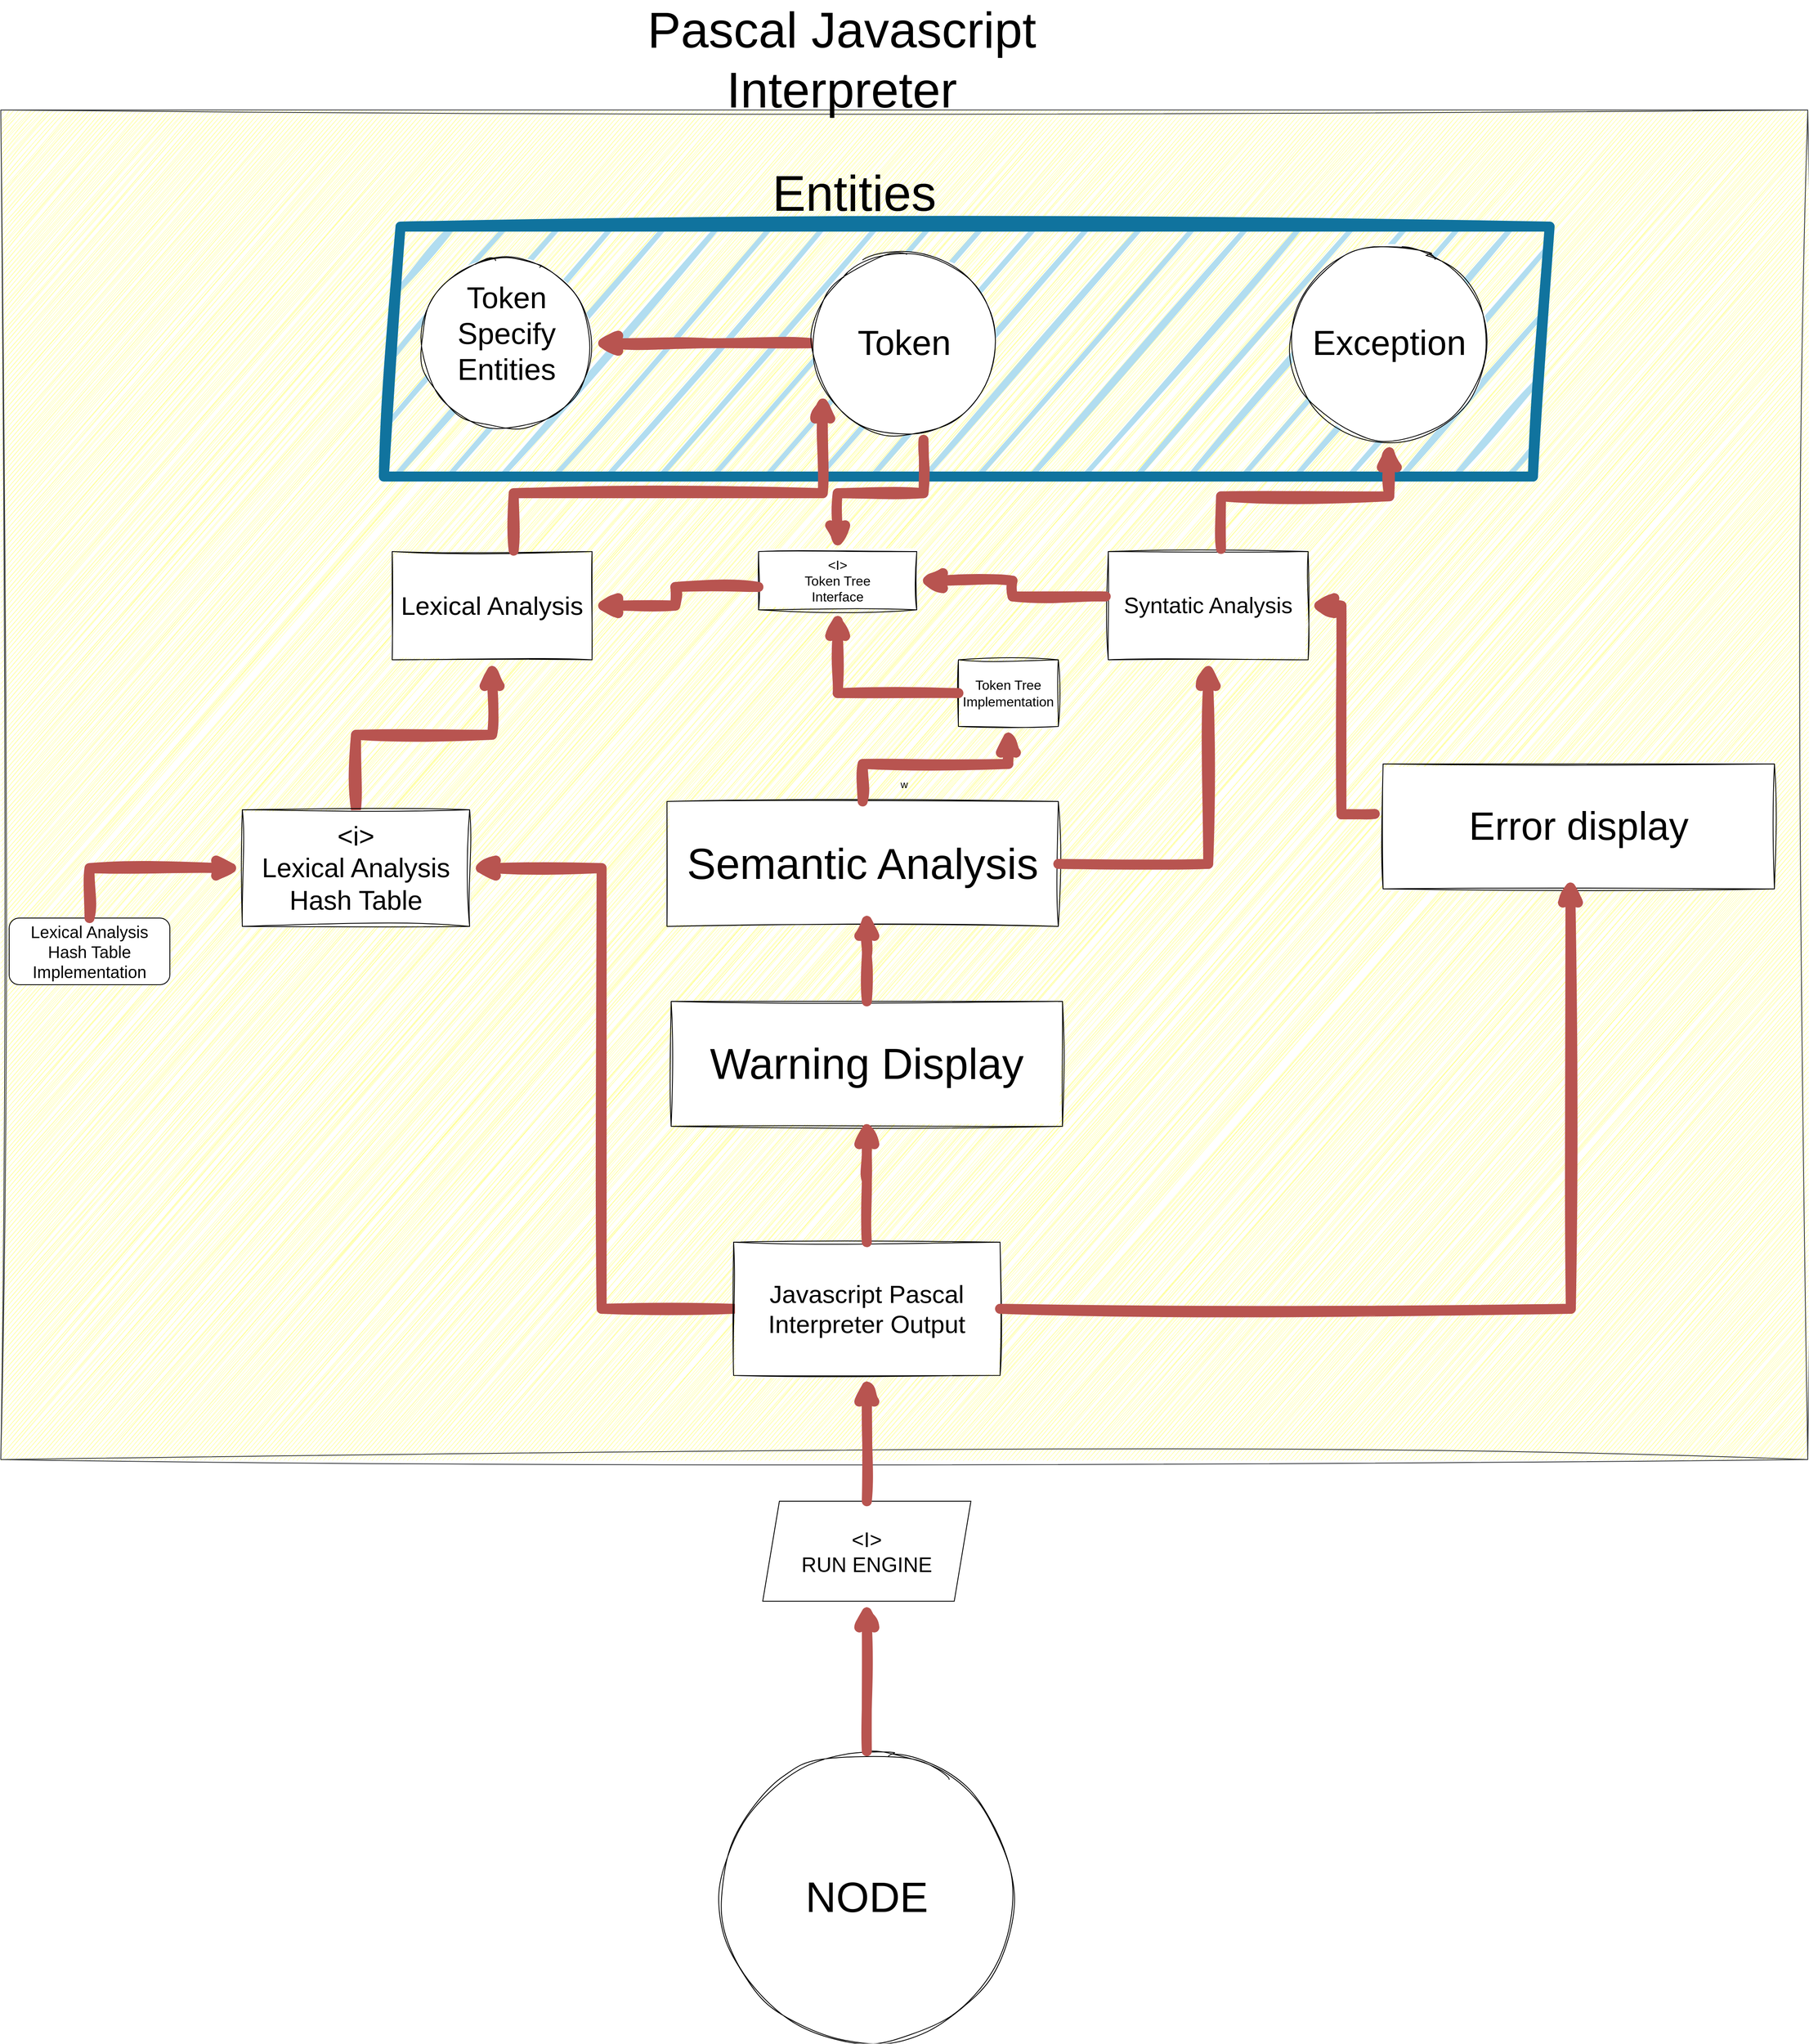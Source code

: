 <mxfile version="21.3.7" type="device">
  <diagram name="Página-1" id="AkZxREEf8pHwHUIA_Qvx">
    <mxGraphModel dx="3217" dy="2472" grid="1" gridSize="10" guides="1" tooltips="1" connect="1" arrows="1" fold="1" page="1" pageScale="1" pageWidth="827" pageHeight="1169" math="0" shadow="0">
      <root>
        <mxCell id="0" />
        <mxCell id="1" parent="0" />
        <mxCell id="sxwjnrB2hspwtcYdxN5p-2" value="&lt;div style=&quot;font-size: 51px;&quot;&gt;&lt;font style=&quot;font-size: 51px;&quot;&gt;&lt;br&gt;NODE &lt;br&gt;&lt;/font&gt;&lt;/div&gt;&lt;div style=&quot;font-size: 51px;&quot;&gt;&lt;font style=&quot;font-size: 51px;&quot;&gt;&lt;br&gt;&lt;/font&gt;&lt;/div&gt;" style="ellipse;whiteSpace=wrap;html=1;aspect=fixed;rounded=0;sketch=1;curveFitting=1;jiggle=2;" parent="1" vertex="1">
          <mxGeometry x="345" y="1620" width="350" height="350" as="geometry" />
        </mxCell>
        <mxCell id="sxwjnrB2hspwtcYdxN5p-3" value="w" style="rounded=0;whiteSpace=wrap;html=1;fillColor=#ffff88;sketch=1;curveFitting=1;jiggle=2;strokeColor=#36393d;" parent="1" vertex="1">
          <mxGeometry x="-520" y="-350" width="2170" height="1620" as="geometry" />
        </mxCell>
        <mxCell id="sxwjnrB2hspwtcYdxN5p-4" value="&lt;font style=&quot;font-size: 60px;&quot;&gt;Pascal Javascript Interpreter&lt;br&gt;&lt;/font&gt;" style="text;html=1;strokeColor=none;fillColor=none;align=center;verticalAlign=middle;whiteSpace=wrap;rounded=0;sketch=1;curveFitting=1;jiggle=2;" parent="1" vertex="1">
          <mxGeometry x="160" y="-470" width="660" height="120" as="geometry" />
        </mxCell>
        <mxCell id="sxwjnrB2hspwtcYdxN5p-8" value="&lt;font style=&quot;font-size: 31px;&quot;&gt;Lexical Analysis&lt;/font&gt;" style="rounded=0;whiteSpace=wrap;html=1;sketch=1;curveFitting=1;jiggle=2;" parent="1" vertex="1">
          <mxGeometry x="-50" y="180" width="240" height="130" as="geometry" />
        </mxCell>
        <mxCell id="sxwjnrB2hspwtcYdxN5p-9" value="&lt;font style=&quot;font-size: 27px;&quot;&gt;Syntatic Analysis&lt;/font&gt;" style="rounded=0;whiteSpace=wrap;html=1;sketch=1;curveFitting=1;jiggle=2;" parent="1" vertex="1">
          <mxGeometry x="810" y="180" width="240" height="130" as="geometry" />
        </mxCell>
        <mxCell id="sxwjnrB2hspwtcYdxN5p-11" value="&lt;font style=&quot;font-size: 16px;&quot;&gt;&amp;lt;I&amp;gt;&lt;br&gt;Token Tree&lt;br&gt;Interface&lt;br&gt;&lt;/font&gt;" style="rounded=0;whiteSpace=wrap;html=1;sketch=1;curveFitting=1;jiggle=2;" parent="1" vertex="1">
          <mxGeometry x="390" y="180" width="190" height="70" as="geometry" />
        </mxCell>
        <mxCell id="sxwjnrB2hspwtcYdxN5p-41" style="edgeStyle=orthogonalEdgeStyle;rounded=0;orthogonalLoop=1;jettySize=auto;html=1;entryX=1;entryY=0.5;entryDx=0;entryDy=0;sketch=1;curveFitting=1;jiggle=2;strokeWidth=12;fillColor=#f8cecc;strokeColor=#b85450;" parent="1" source="sxwjnrB2hspwtcYdxN5p-17" target="sxwjnrB2hspwtcYdxN5p-35" edge="1">
          <mxGeometry relative="1" as="geometry" />
        </mxCell>
        <mxCell id="sxwjnrB2hspwtcYdxN5p-17" value="&lt;div&gt;&lt;font style=&quot;font-size: 30px;&quot;&gt;Javascript Pascal Interpreter Output&lt;/font&gt;&lt;/div&gt;" style="rounded=0;whiteSpace=wrap;html=1;sketch=1;curveFitting=1;jiggle=2;" parent="1" vertex="1">
          <mxGeometry x="360" y="1009" width="320" height="160" as="geometry" />
        </mxCell>
        <mxCell id="sxwjnrB2hspwtcYdxN5p-26" value="" style="shape=parallelogram;perimeter=parallelogramPerimeter;whiteSpace=wrap;html=1;fixedSize=1;fillColor=#b1ddf0;rounded=0;sketch=1;curveFitting=1;jiggle=2;strokeColor=#10739e;strokeWidth=12;" parent="1" vertex="1">
          <mxGeometry x="-60" y="-210" width="1400" height="300" as="geometry" />
        </mxCell>
        <mxCell id="sxwjnrB2hspwtcYdxN5p-27" value="&lt;font style=&quot;font-size: 60px;&quot;&gt;Entities&lt;/font&gt;" style="text;html=1;strokeColor=none;fillColor=none;align=center;verticalAlign=middle;whiteSpace=wrap;rounded=0;sketch=1;curveFitting=1;jiggle=2;" parent="1" vertex="1">
          <mxGeometry x="220" y="-300" width="570" height="100" as="geometry" />
        </mxCell>
        <mxCell id="sxwjnrB2hspwtcYdxN5p-32" style="edgeStyle=orthogonalEdgeStyle;rounded=0;orthogonalLoop=1;jettySize=auto;html=1;sketch=1;curveFitting=1;jiggle=2;strokeWidth=12;fillColor=#f8cecc;strokeColor=#b85450;" parent="1" source="sxwjnrB2hspwtcYdxN5p-29" target="sxwjnrB2hspwtcYdxN5p-31" edge="1">
          <mxGeometry relative="1" as="geometry">
            <Array as="points">
              <mxPoint x="330" y="-70" />
              <mxPoint x="330" y="-70" />
            </Array>
          </mxGeometry>
        </mxCell>
        <mxCell id="sxwjnrB2hspwtcYdxN5p-29" value="&lt;font style=&quot;font-size: 42px;&quot;&gt;Token&lt;/font&gt;" style="ellipse;whiteSpace=wrap;html=1;aspect=fixed;rounded=0;sketch=1;curveFitting=1;jiggle=2;" parent="1" vertex="1">
          <mxGeometry x="455" y="-180" width="220" height="220" as="geometry" />
        </mxCell>
        <mxCell id="sxwjnrB2hspwtcYdxN5p-30" value="&lt;font style=&quot;font-size: 42px;&quot;&gt;Exception&lt;/font&gt;" style="ellipse;whiteSpace=wrap;html=1;aspect=fixed;rounded=0;sketch=1;curveFitting=1;jiggle=2;" parent="1" vertex="1">
          <mxGeometry x="1030" y="-187.5" width="235" height="235" as="geometry" />
        </mxCell>
        <mxCell id="sxwjnrB2hspwtcYdxN5p-31" value="&lt;div style=&quot;font-size: 36px;&quot;&gt;&lt;font style=&quot;font-size: 36px;&quot;&gt;Token Specify&lt;br&gt; Entities&lt;/font&gt;&lt;/div&gt;&lt;div style=&quot;font-size: 20px;&quot;&gt;&lt;font style=&quot;font-size: 20px;&quot;&gt;&lt;br&gt;&lt;/font&gt;&lt;/div&gt;" style="ellipse;whiteSpace=wrap;html=1;aspect=fixed;rounded=0;sketch=1;curveFitting=1;jiggle=2;" parent="1" vertex="1">
          <mxGeometry x="-15" y="-172.5" width="205" height="205" as="geometry" />
        </mxCell>
        <mxCell id="sxwjnrB2hspwtcYdxN5p-48" style="edgeStyle=orthogonalEdgeStyle;rounded=0;orthogonalLoop=1;jettySize=auto;html=1;sketch=1;curveFitting=1;jiggle=2;strokeWidth=12;fillColor=#f8cecc;strokeColor=#b85450;" parent="1" source="sxwjnrB2hspwtcYdxN5p-35" target="sxwjnrB2hspwtcYdxN5p-8" edge="1">
          <mxGeometry relative="1" as="geometry" />
        </mxCell>
        <mxCell id="sxwjnrB2hspwtcYdxN5p-35" value="&lt;div style=&quot;font-size: 32px;&quot;&gt;&lt;font style=&quot;font-size: 32px;&quot;&gt;&amp;lt;i&amp;gt;&lt;br&gt;&lt;/font&gt;&lt;/div&gt;&lt;div style=&quot;font-size: 32px;&quot;&gt;&lt;font style=&quot;font-size: 32px;&quot;&gt;Lexical Analysis Hash Table&lt;/font&gt;&lt;/div&gt;" style="rounded=0;whiteSpace=wrap;html=1;sketch=1;curveFitting=1;jiggle=2;" parent="1" vertex="1">
          <mxGeometry x="-230" y="490" width="273" height="140" as="geometry" />
        </mxCell>
        <mxCell id="sxwjnrB2hspwtcYdxN5p-37" value="&lt;font style=&quot;font-size: 47px;&quot;&gt;Error display&lt;/font&gt;" style="rounded=0;whiteSpace=wrap;html=1;sketch=1;curveFitting=1;jiggle=2;fillColor=default;" parent="1" vertex="1">
          <mxGeometry x="1140" y="435" width="470" height="150" as="geometry" />
        </mxCell>
        <mxCell id="sxwjnrB2hspwtcYdxN5p-38" value="&lt;font style=&quot;font-size: 52px;&quot;&gt;Warning Display&lt;br&gt;&lt;/font&gt;" style="rounded=0;whiteSpace=wrap;html=1;sketch=1;curveFitting=1;jiggle=2;" parent="1" vertex="1">
          <mxGeometry x="285" y="720" width="470" height="150" as="geometry" />
        </mxCell>
        <mxCell id="sxwjnrB2hspwtcYdxN5p-72" style="edgeStyle=orthogonalEdgeStyle;rounded=0;orthogonalLoop=1;jettySize=auto;html=1;sketch=1;curveFitting=1;jiggle=2;fillColor=#f8cecc;strokeColor=#b85450;strokeWidth=12;exitX=1;exitY=0.5;exitDx=0;exitDy=0;" parent="1" source="sxwjnrB2hspwtcYdxN5p-17" edge="1">
          <mxGeometry relative="1" as="geometry">
            <mxPoint x="680" y="660" as="sourcePoint" />
            <mxPoint x="1365" y="570" as="targetPoint" />
          </mxGeometry>
        </mxCell>
        <mxCell id="sxwjnrB2hspwtcYdxN5p-73" style="edgeStyle=orthogonalEdgeStyle;rounded=0;orthogonalLoop=1;jettySize=auto;html=1;sketch=1;curveFitting=1;jiggle=2;fillColor=#f8cecc;strokeColor=#b85450;strokeWidth=12;entryX=1;entryY=0.5;entryDx=0;entryDy=0;" parent="1" target="sxwjnrB2hspwtcYdxN5p-9" edge="1">
          <mxGeometry relative="1" as="geometry">
            <mxPoint x="1130" y="495" as="sourcePoint" />
            <mxPoint x="1040" y="245" as="targetPoint" />
          </mxGeometry>
        </mxCell>
        <mxCell id="sxwjnrB2hspwtcYdxN5p-75" style="edgeStyle=orthogonalEdgeStyle;rounded=0;orthogonalLoop=1;jettySize=auto;html=1;sketch=1;curveFitting=1;jiggle=2;strokeWidth=12;fillColor=#f8cecc;strokeColor=#b85450;exitX=-0.013;exitY=0.415;exitDx=0;exitDy=0;exitPerimeter=0;" parent="1" source="sxwjnrB2hspwtcYdxN5p-9" target="sxwjnrB2hspwtcYdxN5p-11" edge="1">
          <mxGeometry relative="1" as="geometry">
            <mxPoint x="810" y="245" as="sourcePoint" />
            <mxPoint x="605" y="245" as="targetPoint" />
          </mxGeometry>
        </mxCell>
        <mxCell id="sxwjnrB2hspwtcYdxN5p-76" style="edgeStyle=orthogonalEdgeStyle;rounded=0;orthogonalLoop=1;jettySize=auto;html=1;sketch=1;curveFitting=1;jiggle=2;strokeWidth=12;fillColor=#f8cecc;strokeColor=#b85450;entryX=0.5;entryY=1;entryDx=0;entryDy=0;exitX=0.564;exitY=-0.024;exitDx=0;exitDy=0;exitPerimeter=0;" parent="1" source="sxwjnrB2hspwtcYdxN5p-9" target="sxwjnrB2hspwtcYdxN5p-30" edge="1">
          <mxGeometry relative="1" as="geometry">
            <mxPoint x="940" y="190" as="sourcePoint" />
            <mxPoint x="812" y="50" as="targetPoint" />
          </mxGeometry>
        </mxCell>
        <mxCell id="sxwjnrB2hspwtcYdxN5p-79" style="edgeStyle=orthogonalEdgeStyle;rounded=0;orthogonalLoop=1;jettySize=auto;html=1;sketch=1;curveFitting=1;jiggle=2;fillColor=#f8cecc;strokeColor=#b85450;strokeWidth=12;exitX=0.5;exitY=0;exitDx=0;exitDy=0;" parent="1" source="sxwjnrB2hspwtcYdxN5p-17" edge="1">
          <mxGeometry relative="1" as="geometry">
            <mxPoint x="690" y="670" as="sourcePoint" />
            <mxPoint x="520" y="860" as="targetPoint" />
          </mxGeometry>
        </mxCell>
        <mxCell id="sxwjnrB2hspwtcYdxN5p-81" style="edgeStyle=orthogonalEdgeStyle;rounded=0;orthogonalLoop=1;jettySize=auto;html=1;sketch=1;curveFitting=1;jiggle=2;strokeWidth=12;fillColor=#f8cecc;strokeColor=#b85450;exitX=-0.001;exitY=0.608;exitDx=0;exitDy=0;exitPerimeter=0;" parent="1" source="sxwjnrB2hspwtcYdxN5p-11" target="sxwjnrB2hspwtcYdxN5p-8" edge="1">
          <mxGeometry relative="1" as="geometry">
            <mxPoint x="820" y="255" as="sourcePoint" />
            <mxPoint x="591" y="255" as="targetPoint" />
          </mxGeometry>
        </mxCell>
        <mxCell id="sxwjnrB2hspwtcYdxN5p-82" value="&lt;font style=&quot;font-size: 25px;&quot;&gt;&amp;lt;I&amp;gt;&lt;br&gt;RUN ENGINE&lt;/font&gt;" style="shape=parallelogram;perimeter=parallelogramPerimeter;whiteSpace=wrap;html=1;fixedSize=1;" parent="1" vertex="1">
          <mxGeometry x="395" y="1320" width="250" height="120" as="geometry" />
        </mxCell>
        <mxCell id="sxwjnrB2hspwtcYdxN5p-87" style="edgeStyle=orthogonalEdgeStyle;rounded=0;orthogonalLoop=1;jettySize=auto;html=1;sketch=1;curveFitting=1;jiggle=2;strokeWidth=12;fillColor=#f8cecc;strokeColor=#b85450;entryX=0.5;entryY=1;entryDx=0;entryDy=0;" parent="1" source="sxwjnrB2hspwtcYdxN5p-2" target="sxwjnrB2hspwtcYdxN5p-82" edge="1">
          <mxGeometry relative="1" as="geometry">
            <mxPoint x="530" y="800" as="sourcePoint" />
            <mxPoint x="530" y="970" as="targetPoint" />
          </mxGeometry>
        </mxCell>
        <mxCell id="sxwjnrB2hspwtcYdxN5p-90" style="edgeStyle=orthogonalEdgeStyle;rounded=0;orthogonalLoop=1;jettySize=auto;html=1;sketch=1;curveFitting=1;jiggle=2;strokeWidth=12;fillColor=#f8cecc;strokeColor=#b85450;exitX=0.605;exitY=1.027;exitDx=0;exitDy=0;exitPerimeter=0;" parent="1" source="sxwjnrB2hspwtcYdxN5p-29" target="sxwjnrB2hspwtcYdxN5p-11" edge="1">
          <mxGeometry relative="1" as="geometry">
            <mxPoint x="817" y="244" as="sourcePoint" />
            <mxPoint x="601" y="245" as="targetPoint" />
          </mxGeometry>
        </mxCell>
        <mxCell id="sxwjnrB2hspwtcYdxN5p-91" style="edgeStyle=orthogonalEdgeStyle;rounded=0;orthogonalLoop=1;jettySize=auto;html=1;sketch=1;curveFitting=1;jiggle=2;fillColor=#f8cecc;strokeColor=#b85450;strokeWidth=12;exitX=0.5;exitY=0;exitDx=0;exitDy=0;entryX=0.5;entryY=1;entryDx=0;entryDy=0;" parent="1" source="sxwjnrB2hspwtcYdxN5p-82" target="sxwjnrB2hspwtcYdxN5p-17" edge="1">
          <mxGeometry relative="1" as="geometry">
            <mxPoint x="690" y="720" as="sourcePoint" />
            <mxPoint x="1375" y="580" as="targetPoint" />
            <Array as="points" />
          </mxGeometry>
        </mxCell>
        <mxCell id="sxwjnrB2hspwtcYdxN5p-92" value="&lt;font style=&quot;font-size: 16px;&quot;&gt;Token Tree&lt;br&gt;Implementation&lt;br&gt;&lt;/font&gt;" style="rounded=0;whiteSpace=wrap;html=1;sketch=1;curveFitting=1;jiggle=2;" parent="1" vertex="1">
          <mxGeometry x="630" y="310" width="120" height="80" as="geometry" />
        </mxCell>
        <mxCell id="sxwjnrB2hspwtcYdxN5p-94" style="edgeStyle=orthogonalEdgeStyle;rounded=0;orthogonalLoop=1;jettySize=auto;html=1;sketch=1;curveFitting=1;jiggle=2;strokeWidth=12;fillColor=#f8cecc;strokeColor=#b85450;" parent="1" source="sxwjnrB2hspwtcYdxN5p-92" target="sxwjnrB2hspwtcYdxN5p-11" edge="1">
          <mxGeometry relative="1" as="geometry">
            <mxPoint x="817" y="244" as="sourcePoint" />
            <mxPoint x="590" y="225" as="targetPoint" />
          </mxGeometry>
        </mxCell>
        <mxCell id="sxwjnrB2hspwtcYdxN5p-95" value="&lt;font style=&quot;font-size: 20px;&quot;&gt;Lexical Analysis Hash Table Implementation&lt;/font&gt;" style="rounded=1;whiteSpace=wrap;html=1;" parent="1" vertex="1">
          <mxGeometry x="-510" y="620" width="193" height="80" as="geometry" />
        </mxCell>
        <mxCell id="sxwjnrB2hspwtcYdxN5p-98" style="edgeStyle=orthogonalEdgeStyle;rounded=0;orthogonalLoop=1;jettySize=auto;html=1;sketch=1;curveFitting=1;jiggle=2;strokeWidth=12;fillColor=#f8cecc;strokeColor=#b85450;exitX=0.5;exitY=0;exitDx=0;exitDy=0;" parent="1" source="sxwjnrB2hspwtcYdxN5p-95" target="sxwjnrB2hspwtcYdxN5p-35" edge="1">
          <mxGeometry relative="1" as="geometry">
            <mxPoint x="-84" y="500" as="sourcePoint" />
            <mxPoint x="80" y="320" as="targetPoint" />
          </mxGeometry>
        </mxCell>
        <mxCell id="7azBLxPWZInOwPVm1fuG-4" style="edgeStyle=orthogonalEdgeStyle;rounded=0;orthogonalLoop=1;jettySize=auto;html=1;sketch=1;curveFitting=1;jiggle=2;strokeWidth=12;fillColor=#f8cecc;strokeColor=#b85450;exitX=0.608;exitY=-0.008;exitDx=0;exitDy=0;exitPerimeter=0;entryX=0.055;entryY=0.768;entryDx=0;entryDy=0;entryPerimeter=0;" parent="1" source="sxwjnrB2hspwtcYdxN5p-8" target="sxwjnrB2hspwtcYdxN5p-29" edge="1">
          <mxGeometry relative="1" as="geometry">
            <mxPoint x="-83" y="500" as="sourcePoint" />
            <mxPoint x="80" y="320" as="targetPoint" />
          </mxGeometry>
        </mxCell>
        <mxCell id="ndBcc0g2VSstpaO0nIIi-4" value="&lt;font style=&quot;font-size: 52px;&quot;&gt;Semantic Analysis&lt;br&gt;&lt;/font&gt;" style="rounded=0;whiteSpace=wrap;html=1;sketch=1;curveFitting=1;jiggle=2;" vertex="1" parent="1">
          <mxGeometry x="280" y="480" width="470" height="150" as="geometry" />
        </mxCell>
        <mxCell id="ndBcc0g2VSstpaO0nIIi-6" style="edgeStyle=orthogonalEdgeStyle;rounded=0;orthogonalLoop=1;jettySize=auto;html=1;sketch=1;curveFitting=1;jiggle=2;fillColor=#f8cecc;strokeColor=#b85450;strokeWidth=12;exitX=0.5;exitY=0;exitDx=0;exitDy=0;" edge="1" parent="1" source="sxwjnrB2hspwtcYdxN5p-38">
          <mxGeometry relative="1" as="geometry">
            <mxPoint x="1140" y="505" as="sourcePoint" />
            <mxPoint x="520" y="610" as="targetPoint" />
          </mxGeometry>
        </mxCell>
        <mxCell id="ndBcc0g2VSstpaO0nIIi-8" style="edgeStyle=orthogonalEdgeStyle;rounded=0;orthogonalLoop=1;jettySize=auto;html=1;sketch=1;curveFitting=1;jiggle=2;strokeWidth=12;fillColor=#f8cecc;strokeColor=#b85450;exitX=0.5;exitY=0;exitDx=0;exitDy=0;entryX=0.5;entryY=1;entryDx=0;entryDy=0;" edge="1" parent="1" source="ndBcc0g2VSstpaO0nIIi-4" target="sxwjnrB2hspwtcYdxN5p-92">
          <mxGeometry relative="1" as="geometry">
            <mxPoint x="400" y="233" as="sourcePoint" />
            <mxPoint x="200" y="255" as="targetPoint" />
          </mxGeometry>
        </mxCell>
        <mxCell id="ndBcc0g2VSstpaO0nIIi-11" style="edgeStyle=orthogonalEdgeStyle;rounded=0;orthogonalLoop=1;jettySize=auto;html=1;sketch=1;curveFitting=1;jiggle=2;strokeWidth=12;fillColor=#f8cecc;strokeColor=#b85450;exitX=1;exitY=0.5;exitDx=0;exitDy=0;entryX=0.5;entryY=1;entryDx=0;entryDy=0;" edge="1" parent="1" source="ndBcc0g2VSstpaO0nIIi-4" target="sxwjnrB2hspwtcYdxN5p-9">
          <mxGeometry relative="1" as="geometry">
            <mxPoint x="525" y="490" as="sourcePoint" />
            <mxPoint x="700" y="400" as="targetPoint" />
          </mxGeometry>
        </mxCell>
      </root>
    </mxGraphModel>
  </diagram>
</mxfile>
